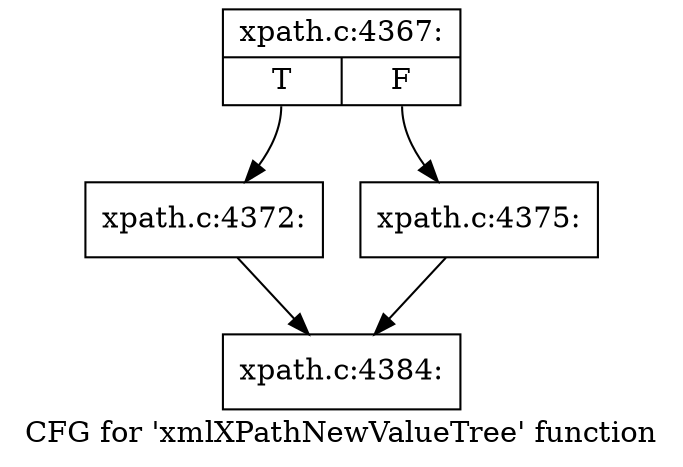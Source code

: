 digraph "CFG for 'xmlXPathNewValueTree' function" {
	label="CFG for 'xmlXPathNewValueTree' function";

	Node0x55e6b2589440 [shape=record,label="{xpath.c:4367:|{<s0>T|<s1>F}}"];
	Node0x55e6b2589440:s0 -> Node0x55e6b258b880;
	Node0x55e6b2589440:s1 -> Node0x55e6b258b8d0;
	Node0x55e6b258b880 [shape=record,label="{xpath.c:4372:}"];
	Node0x55e6b258b880 -> Node0x55e6b258ad90;
	Node0x55e6b258b8d0 [shape=record,label="{xpath.c:4375:}"];
	Node0x55e6b258b8d0 -> Node0x55e6b258ad90;
	Node0x55e6b258ad90 [shape=record,label="{xpath.c:4384:}"];
}
